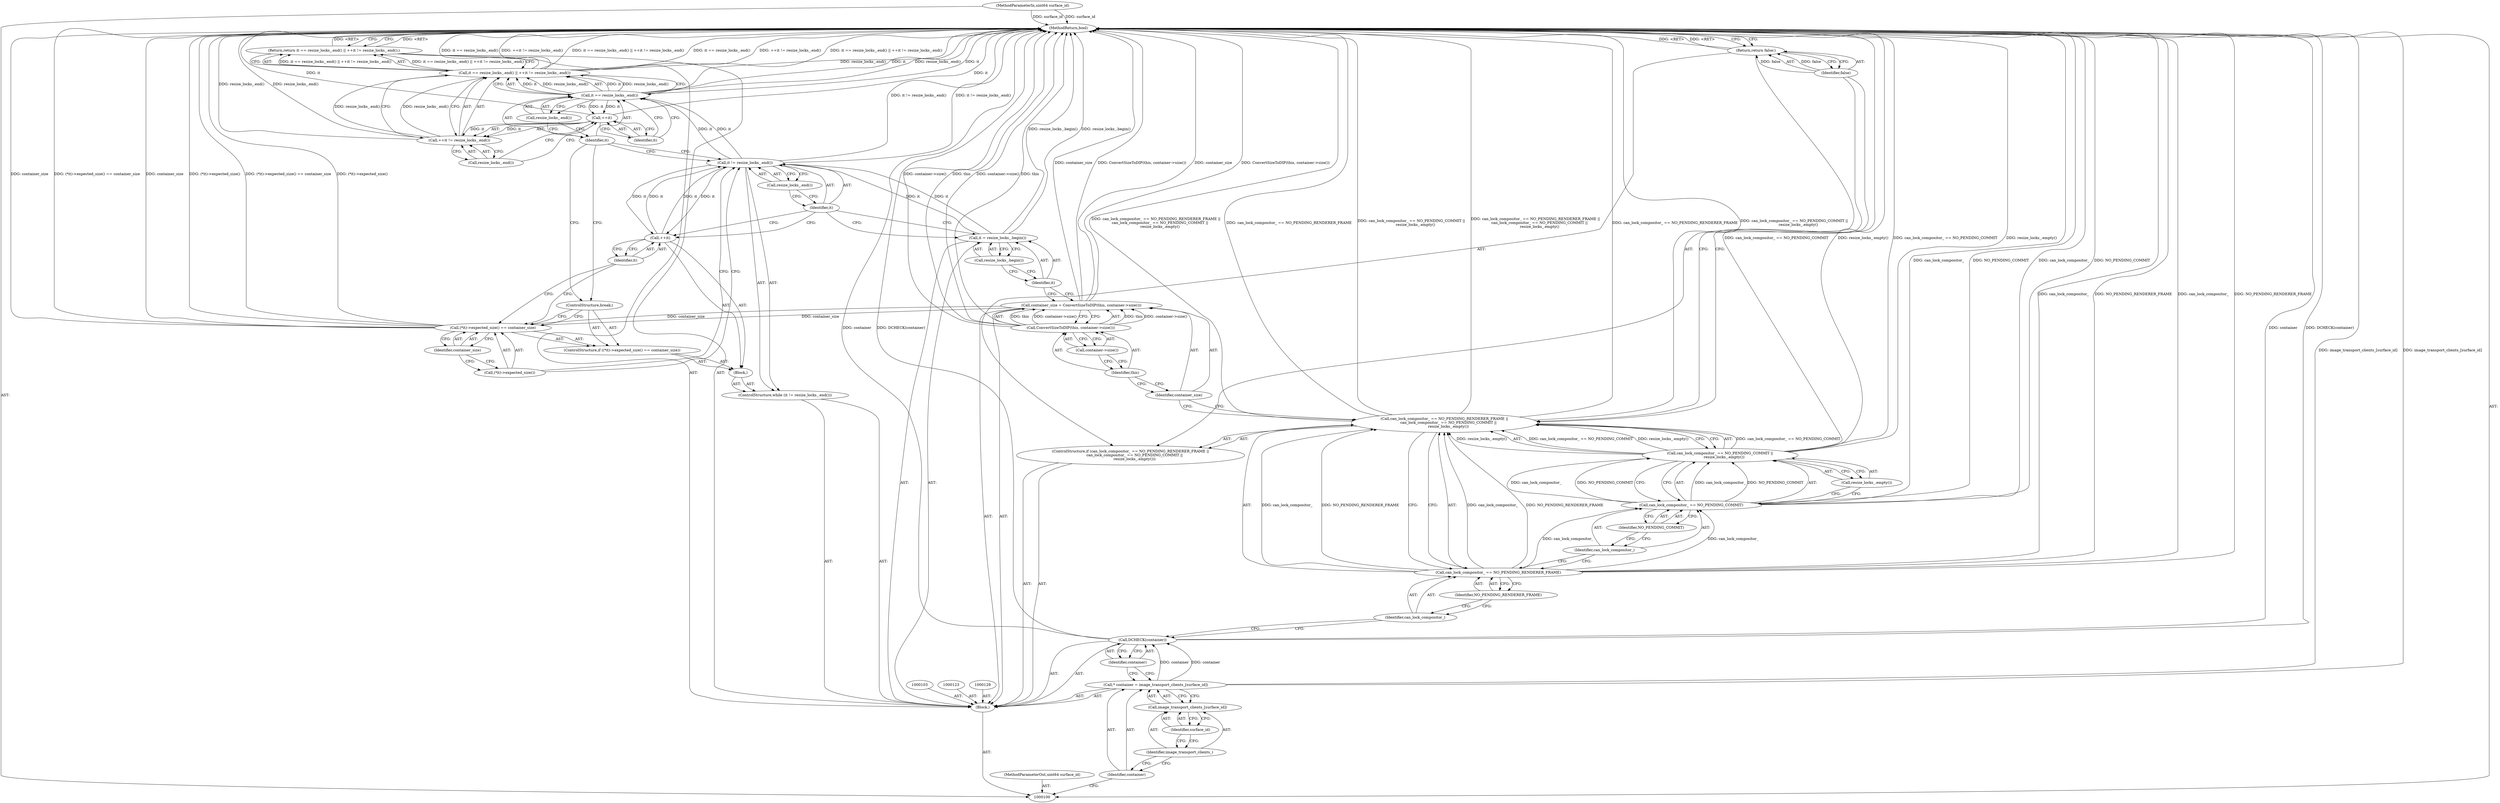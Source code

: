 digraph "1_Chrome_18d67244984a574ba2dd8779faabc0e3e34f4b76_33" {
"1000154" [label="(MethodReturn,bool)"];
"1000101" [label="(MethodParameterIn,uint64 surface_id)"];
"1000216" [label="(MethodParameterOut,uint64 surface_id)"];
"1000102" [label="(Block,)"];
"1000130" [label="(Call,it = resize_locks_.begin())"];
"1000131" [label="(Identifier,it)"];
"1000132" [label="(Call,resize_locks_.begin())"];
"1000134" [label="(Call,it != resize_locks_.end())"];
"1000135" [label="(Identifier,it)"];
"1000136" [label="(Call,resize_locks_.end())"];
"1000133" [label="(ControlStructure,while (it != resize_locks_.end()))"];
"1000137" [label="(Block,)"];
"1000141" [label="(Identifier,container_size)"];
"1000138" [label="(ControlStructure,if ((*it)->expected_size() == container_size))"];
"1000139" [label="(Call,(*it)->expected_size() == container_size)"];
"1000140" [label="(Call,(*it)->expected_size())"];
"1000142" [label="(ControlStructure,break;)"];
"1000143" [label="(Call,++it)"];
"1000144" [label="(Identifier,it)"];
"1000149" [label="(Call,resize_locks_.end())"];
"1000145" [label="(Return,return it == resize_locks_.end() || ++it != resize_locks_.end();)"];
"1000150" [label="(Call,++it != resize_locks_.end())"];
"1000151" [label="(Call,++it)"];
"1000152" [label="(Identifier,it)"];
"1000153" [label="(Call,resize_locks_.end())"];
"1000146" [label="(Call,it == resize_locks_.end() || ++it != resize_locks_.end())"];
"1000147" [label="(Call,it == resize_locks_.end())"];
"1000148" [label="(Identifier,it)"];
"1000104" [label="(Call,* container = image_transport_clients_[surface_id])"];
"1000105" [label="(Identifier,container)"];
"1000106" [label="(Call,image_transport_clients_[surface_id])"];
"1000107" [label="(Identifier,image_transport_clients_)"];
"1000108" [label="(Identifier,surface_id)"];
"1000109" [label="(Call,DCHECK(container))"];
"1000110" [label="(Identifier,container)"];
"1000111" [label="(ControlStructure,if (can_lock_compositor_ == NO_PENDING_RENDERER_FRAME ||\n       can_lock_compositor_ == NO_PENDING_COMMIT ||\n       resize_locks_.empty()))"];
"1000115" [label="(Identifier,NO_PENDING_RENDERER_FRAME)"];
"1000112" [label="(Call,can_lock_compositor_ == NO_PENDING_RENDERER_FRAME ||\n       can_lock_compositor_ == NO_PENDING_COMMIT ||\n       resize_locks_.empty())"];
"1000113" [label="(Call,can_lock_compositor_ == NO_PENDING_RENDERER_FRAME)"];
"1000114" [label="(Identifier,can_lock_compositor_)"];
"1000119" [label="(Identifier,NO_PENDING_COMMIT)"];
"1000116" [label="(Call,can_lock_compositor_ == NO_PENDING_COMMIT ||\n       resize_locks_.empty())"];
"1000117" [label="(Call,can_lock_compositor_ == NO_PENDING_COMMIT)"];
"1000118" [label="(Identifier,can_lock_compositor_)"];
"1000120" [label="(Call,resize_locks_.empty())"];
"1000122" [label="(Identifier,false)"];
"1000121" [label="(Return,return false;)"];
"1000124" [label="(Call,container_size = ConvertSizeToDIP(this, container->size()))"];
"1000125" [label="(Identifier,container_size)"];
"1000126" [label="(Call,ConvertSizeToDIP(this, container->size()))"];
"1000127" [label="(Identifier,this)"];
"1000128" [label="(Call,container->size())"];
"1000154" -> "1000100"  [label="AST: "];
"1000154" -> "1000121"  [label="CFG: "];
"1000154" -> "1000145"  [label="CFG: "];
"1000145" -> "1000154"  [label="DDG: <RET>"];
"1000121" -> "1000154"  [label="DDG: <RET>"];
"1000116" -> "1000154"  [label="DDG: can_lock_compositor_ == NO_PENDING_COMMIT"];
"1000116" -> "1000154"  [label="DDG: resize_locks_.empty()"];
"1000124" -> "1000154"  [label="DDG: container_size"];
"1000124" -> "1000154"  [label="DDG: ConvertSizeToDIP(this, container->size())"];
"1000113" -> "1000154"  [label="DDG: can_lock_compositor_"];
"1000113" -> "1000154"  [label="DDG: NO_PENDING_RENDERER_FRAME"];
"1000134" -> "1000154"  [label="DDG: it != resize_locks_.end()"];
"1000117" -> "1000154"  [label="DDG: can_lock_compositor_"];
"1000117" -> "1000154"  [label="DDG: NO_PENDING_COMMIT"];
"1000112" -> "1000154"  [label="DDG: can_lock_compositor_ == NO_PENDING_RENDERER_FRAME ||\n       can_lock_compositor_ == NO_PENDING_COMMIT ||\n       resize_locks_.empty()"];
"1000112" -> "1000154"  [label="DDG: can_lock_compositor_ == NO_PENDING_RENDERER_FRAME"];
"1000112" -> "1000154"  [label="DDG: can_lock_compositor_ == NO_PENDING_COMMIT ||\n       resize_locks_.empty()"];
"1000146" -> "1000154"  [label="DDG: ++it != resize_locks_.end()"];
"1000146" -> "1000154"  [label="DDG: it == resize_locks_.end() || ++it != resize_locks_.end()"];
"1000146" -> "1000154"  [label="DDG: it == resize_locks_.end()"];
"1000126" -> "1000154"  [label="DDG: container->size()"];
"1000126" -> "1000154"  [label="DDG: this"];
"1000130" -> "1000154"  [label="DDG: resize_locks_.begin()"];
"1000139" -> "1000154"  [label="DDG: container_size"];
"1000139" -> "1000154"  [label="DDG: (*it)->expected_size() == container_size"];
"1000139" -> "1000154"  [label="DDG: (*it)->expected_size()"];
"1000151" -> "1000154"  [label="DDG: it"];
"1000147" -> "1000154"  [label="DDG: resize_locks_.end()"];
"1000147" -> "1000154"  [label="DDG: it"];
"1000150" -> "1000154"  [label="DDG: resize_locks_.end()"];
"1000101" -> "1000154"  [label="DDG: surface_id"];
"1000109" -> "1000154"  [label="DDG: container"];
"1000109" -> "1000154"  [label="DDG: DCHECK(container)"];
"1000104" -> "1000154"  [label="DDG: image_transport_clients_[surface_id]"];
"1000101" -> "1000100"  [label="AST: "];
"1000101" -> "1000154"  [label="DDG: surface_id"];
"1000216" -> "1000100"  [label="AST: "];
"1000102" -> "1000100"  [label="AST: "];
"1000103" -> "1000102"  [label="AST: "];
"1000104" -> "1000102"  [label="AST: "];
"1000109" -> "1000102"  [label="AST: "];
"1000111" -> "1000102"  [label="AST: "];
"1000123" -> "1000102"  [label="AST: "];
"1000124" -> "1000102"  [label="AST: "];
"1000129" -> "1000102"  [label="AST: "];
"1000130" -> "1000102"  [label="AST: "];
"1000133" -> "1000102"  [label="AST: "];
"1000145" -> "1000102"  [label="AST: "];
"1000130" -> "1000102"  [label="AST: "];
"1000130" -> "1000132"  [label="CFG: "];
"1000131" -> "1000130"  [label="AST: "];
"1000132" -> "1000130"  [label="AST: "];
"1000135" -> "1000130"  [label="CFG: "];
"1000130" -> "1000154"  [label="DDG: resize_locks_.begin()"];
"1000130" -> "1000134"  [label="DDG: it"];
"1000131" -> "1000130"  [label="AST: "];
"1000131" -> "1000124"  [label="CFG: "];
"1000132" -> "1000131"  [label="CFG: "];
"1000132" -> "1000130"  [label="AST: "];
"1000132" -> "1000131"  [label="CFG: "];
"1000130" -> "1000132"  [label="CFG: "];
"1000134" -> "1000133"  [label="AST: "];
"1000134" -> "1000136"  [label="CFG: "];
"1000135" -> "1000134"  [label="AST: "];
"1000136" -> "1000134"  [label="AST: "];
"1000140" -> "1000134"  [label="CFG: "];
"1000148" -> "1000134"  [label="CFG: "];
"1000134" -> "1000154"  [label="DDG: it != resize_locks_.end()"];
"1000143" -> "1000134"  [label="DDG: it"];
"1000130" -> "1000134"  [label="DDG: it"];
"1000134" -> "1000143"  [label="DDG: it"];
"1000134" -> "1000147"  [label="DDG: it"];
"1000135" -> "1000134"  [label="AST: "];
"1000135" -> "1000143"  [label="CFG: "];
"1000135" -> "1000130"  [label="CFG: "];
"1000136" -> "1000135"  [label="CFG: "];
"1000136" -> "1000134"  [label="AST: "];
"1000136" -> "1000135"  [label="CFG: "];
"1000134" -> "1000136"  [label="CFG: "];
"1000133" -> "1000102"  [label="AST: "];
"1000134" -> "1000133"  [label="AST: "];
"1000137" -> "1000133"  [label="AST: "];
"1000137" -> "1000133"  [label="AST: "];
"1000138" -> "1000137"  [label="AST: "];
"1000143" -> "1000137"  [label="AST: "];
"1000141" -> "1000139"  [label="AST: "];
"1000141" -> "1000140"  [label="CFG: "];
"1000139" -> "1000141"  [label="CFG: "];
"1000138" -> "1000137"  [label="AST: "];
"1000139" -> "1000138"  [label="AST: "];
"1000142" -> "1000138"  [label="AST: "];
"1000139" -> "1000138"  [label="AST: "];
"1000139" -> "1000141"  [label="CFG: "];
"1000140" -> "1000139"  [label="AST: "];
"1000141" -> "1000139"  [label="AST: "];
"1000142" -> "1000139"  [label="CFG: "];
"1000144" -> "1000139"  [label="CFG: "];
"1000139" -> "1000154"  [label="DDG: container_size"];
"1000139" -> "1000154"  [label="DDG: (*it)->expected_size() == container_size"];
"1000139" -> "1000154"  [label="DDG: (*it)->expected_size()"];
"1000124" -> "1000139"  [label="DDG: container_size"];
"1000140" -> "1000139"  [label="AST: "];
"1000140" -> "1000134"  [label="CFG: "];
"1000141" -> "1000140"  [label="CFG: "];
"1000142" -> "1000138"  [label="AST: "];
"1000142" -> "1000139"  [label="CFG: "];
"1000148" -> "1000142"  [label="CFG: "];
"1000143" -> "1000137"  [label="AST: "];
"1000143" -> "1000144"  [label="CFG: "];
"1000144" -> "1000143"  [label="AST: "];
"1000135" -> "1000143"  [label="CFG: "];
"1000143" -> "1000134"  [label="DDG: it"];
"1000134" -> "1000143"  [label="DDG: it"];
"1000144" -> "1000143"  [label="AST: "];
"1000144" -> "1000139"  [label="CFG: "];
"1000143" -> "1000144"  [label="CFG: "];
"1000149" -> "1000147"  [label="AST: "];
"1000149" -> "1000148"  [label="CFG: "];
"1000147" -> "1000149"  [label="CFG: "];
"1000145" -> "1000102"  [label="AST: "];
"1000145" -> "1000146"  [label="CFG: "];
"1000146" -> "1000145"  [label="AST: "];
"1000154" -> "1000145"  [label="CFG: "];
"1000145" -> "1000154"  [label="DDG: <RET>"];
"1000146" -> "1000145"  [label="DDG: it == resize_locks_.end() || ++it != resize_locks_.end()"];
"1000150" -> "1000146"  [label="AST: "];
"1000150" -> "1000153"  [label="CFG: "];
"1000151" -> "1000150"  [label="AST: "];
"1000153" -> "1000150"  [label="AST: "];
"1000146" -> "1000150"  [label="CFG: "];
"1000150" -> "1000154"  [label="DDG: resize_locks_.end()"];
"1000150" -> "1000146"  [label="DDG: resize_locks_.end()"];
"1000151" -> "1000150"  [label="DDG: it"];
"1000151" -> "1000150"  [label="AST: "];
"1000151" -> "1000152"  [label="CFG: "];
"1000152" -> "1000151"  [label="AST: "];
"1000153" -> "1000151"  [label="CFG: "];
"1000151" -> "1000154"  [label="DDG: it"];
"1000151" -> "1000150"  [label="DDG: it"];
"1000147" -> "1000151"  [label="DDG: it"];
"1000152" -> "1000151"  [label="AST: "];
"1000152" -> "1000147"  [label="CFG: "];
"1000151" -> "1000152"  [label="CFG: "];
"1000153" -> "1000150"  [label="AST: "];
"1000153" -> "1000151"  [label="CFG: "];
"1000150" -> "1000153"  [label="CFG: "];
"1000146" -> "1000145"  [label="AST: "];
"1000146" -> "1000147"  [label="CFG: "];
"1000146" -> "1000150"  [label="CFG: "];
"1000147" -> "1000146"  [label="AST: "];
"1000150" -> "1000146"  [label="AST: "];
"1000145" -> "1000146"  [label="CFG: "];
"1000146" -> "1000154"  [label="DDG: ++it != resize_locks_.end()"];
"1000146" -> "1000154"  [label="DDG: it == resize_locks_.end() || ++it != resize_locks_.end()"];
"1000146" -> "1000154"  [label="DDG: it == resize_locks_.end()"];
"1000146" -> "1000145"  [label="DDG: it == resize_locks_.end() || ++it != resize_locks_.end()"];
"1000147" -> "1000146"  [label="DDG: it"];
"1000147" -> "1000146"  [label="DDG: resize_locks_.end()"];
"1000150" -> "1000146"  [label="DDG: resize_locks_.end()"];
"1000147" -> "1000146"  [label="AST: "];
"1000147" -> "1000149"  [label="CFG: "];
"1000148" -> "1000147"  [label="AST: "];
"1000149" -> "1000147"  [label="AST: "];
"1000152" -> "1000147"  [label="CFG: "];
"1000146" -> "1000147"  [label="CFG: "];
"1000147" -> "1000154"  [label="DDG: resize_locks_.end()"];
"1000147" -> "1000154"  [label="DDG: it"];
"1000147" -> "1000146"  [label="DDG: it"];
"1000147" -> "1000146"  [label="DDG: resize_locks_.end()"];
"1000134" -> "1000147"  [label="DDG: it"];
"1000147" -> "1000151"  [label="DDG: it"];
"1000148" -> "1000147"  [label="AST: "];
"1000148" -> "1000134"  [label="CFG: "];
"1000148" -> "1000142"  [label="CFG: "];
"1000149" -> "1000148"  [label="CFG: "];
"1000104" -> "1000102"  [label="AST: "];
"1000104" -> "1000106"  [label="CFG: "];
"1000105" -> "1000104"  [label="AST: "];
"1000106" -> "1000104"  [label="AST: "];
"1000110" -> "1000104"  [label="CFG: "];
"1000104" -> "1000154"  [label="DDG: image_transport_clients_[surface_id]"];
"1000104" -> "1000109"  [label="DDG: container"];
"1000105" -> "1000104"  [label="AST: "];
"1000105" -> "1000100"  [label="CFG: "];
"1000107" -> "1000105"  [label="CFG: "];
"1000106" -> "1000104"  [label="AST: "];
"1000106" -> "1000108"  [label="CFG: "];
"1000107" -> "1000106"  [label="AST: "];
"1000108" -> "1000106"  [label="AST: "];
"1000104" -> "1000106"  [label="CFG: "];
"1000107" -> "1000106"  [label="AST: "];
"1000107" -> "1000105"  [label="CFG: "];
"1000108" -> "1000107"  [label="CFG: "];
"1000108" -> "1000106"  [label="AST: "];
"1000108" -> "1000107"  [label="CFG: "];
"1000106" -> "1000108"  [label="CFG: "];
"1000109" -> "1000102"  [label="AST: "];
"1000109" -> "1000110"  [label="CFG: "];
"1000110" -> "1000109"  [label="AST: "];
"1000114" -> "1000109"  [label="CFG: "];
"1000109" -> "1000154"  [label="DDG: container"];
"1000109" -> "1000154"  [label="DDG: DCHECK(container)"];
"1000104" -> "1000109"  [label="DDG: container"];
"1000110" -> "1000109"  [label="AST: "];
"1000110" -> "1000104"  [label="CFG: "];
"1000109" -> "1000110"  [label="CFG: "];
"1000111" -> "1000102"  [label="AST: "];
"1000112" -> "1000111"  [label="AST: "];
"1000121" -> "1000111"  [label="AST: "];
"1000115" -> "1000113"  [label="AST: "];
"1000115" -> "1000114"  [label="CFG: "];
"1000113" -> "1000115"  [label="CFG: "];
"1000112" -> "1000111"  [label="AST: "];
"1000112" -> "1000113"  [label="CFG: "];
"1000112" -> "1000116"  [label="CFG: "];
"1000113" -> "1000112"  [label="AST: "];
"1000116" -> "1000112"  [label="AST: "];
"1000122" -> "1000112"  [label="CFG: "];
"1000125" -> "1000112"  [label="CFG: "];
"1000112" -> "1000154"  [label="DDG: can_lock_compositor_ == NO_PENDING_RENDERER_FRAME ||\n       can_lock_compositor_ == NO_PENDING_COMMIT ||\n       resize_locks_.empty()"];
"1000112" -> "1000154"  [label="DDG: can_lock_compositor_ == NO_PENDING_RENDERER_FRAME"];
"1000112" -> "1000154"  [label="DDG: can_lock_compositor_ == NO_PENDING_COMMIT ||\n       resize_locks_.empty()"];
"1000113" -> "1000112"  [label="DDG: can_lock_compositor_"];
"1000113" -> "1000112"  [label="DDG: NO_PENDING_RENDERER_FRAME"];
"1000116" -> "1000112"  [label="DDG: can_lock_compositor_ == NO_PENDING_COMMIT"];
"1000116" -> "1000112"  [label="DDG: resize_locks_.empty()"];
"1000113" -> "1000112"  [label="AST: "];
"1000113" -> "1000115"  [label="CFG: "];
"1000114" -> "1000113"  [label="AST: "];
"1000115" -> "1000113"  [label="AST: "];
"1000118" -> "1000113"  [label="CFG: "];
"1000112" -> "1000113"  [label="CFG: "];
"1000113" -> "1000154"  [label="DDG: can_lock_compositor_"];
"1000113" -> "1000154"  [label="DDG: NO_PENDING_RENDERER_FRAME"];
"1000113" -> "1000112"  [label="DDG: can_lock_compositor_"];
"1000113" -> "1000112"  [label="DDG: NO_PENDING_RENDERER_FRAME"];
"1000113" -> "1000117"  [label="DDG: can_lock_compositor_"];
"1000114" -> "1000113"  [label="AST: "];
"1000114" -> "1000109"  [label="CFG: "];
"1000115" -> "1000114"  [label="CFG: "];
"1000119" -> "1000117"  [label="AST: "];
"1000119" -> "1000118"  [label="CFG: "];
"1000117" -> "1000119"  [label="CFG: "];
"1000116" -> "1000112"  [label="AST: "];
"1000116" -> "1000117"  [label="CFG: "];
"1000116" -> "1000120"  [label="CFG: "];
"1000117" -> "1000116"  [label="AST: "];
"1000120" -> "1000116"  [label="AST: "];
"1000112" -> "1000116"  [label="CFG: "];
"1000116" -> "1000154"  [label="DDG: can_lock_compositor_ == NO_PENDING_COMMIT"];
"1000116" -> "1000154"  [label="DDG: resize_locks_.empty()"];
"1000116" -> "1000112"  [label="DDG: can_lock_compositor_ == NO_PENDING_COMMIT"];
"1000116" -> "1000112"  [label="DDG: resize_locks_.empty()"];
"1000117" -> "1000116"  [label="DDG: can_lock_compositor_"];
"1000117" -> "1000116"  [label="DDG: NO_PENDING_COMMIT"];
"1000117" -> "1000116"  [label="AST: "];
"1000117" -> "1000119"  [label="CFG: "];
"1000118" -> "1000117"  [label="AST: "];
"1000119" -> "1000117"  [label="AST: "];
"1000120" -> "1000117"  [label="CFG: "];
"1000116" -> "1000117"  [label="CFG: "];
"1000117" -> "1000154"  [label="DDG: can_lock_compositor_"];
"1000117" -> "1000154"  [label="DDG: NO_PENDING_COMMIT"];
"1000117" -> "1000116"  [label="DDG: can_lock_compositor_"];
"1000117" -> "1000116"  [label="DDG: NO_PENDING_COMMIT"];
"1000113" -> "1000117"  [label="DDG: can_lock_compositor_"];
"1000118" -> "1000117"  [label="AST: "];
"1000118" -> "1000113"  [label="CFG: "];
"1000119" -> "1000118"  [label="CFG: "];
"1000120" -> "1000116"  [label="AST: "];
"1000120" -> "1000117"  [label="CFG: "];
"1000116" -> "1000120"  [label="CFG: "];
"1000122" -> "1000121"  [label="AST: "];
"1000122" -> "1000112"  [label="CFG: "];
"1000121" -> "1000122"  [label="CFG: "];
"1000122" -> "1000121"  [label="DDG: false"];
"1000121" -> "1000111"  [label="AST: "];
"1000121" -> "1000122"  [label="CFG: "];
"1000122" -> "1000121"  [label="AST: "];
"1000154" -> "1000121"  [label="CFG: "];
"1000121" -> "1000154"  [label="DDG: <RET>"];
"1000122" -> "1000121"  [label="DDG: false"];
"1000124" -> "1000102"  [label="AST: "];
"1000124" -> "1000126"  [label="CFG: "];
"1000125" -> "1000124"  [label="AST: "];
"1000126" -> "1000124"  [label="AST: "];
"1000131" -> "1000124"  [label="CFG: "];
"1000124" -> "1000154"  [label="DDG: container_size"];
"1000124" -> "1000154"  [label="DDG: ConvertSizeToDIP(this, container->size())"];
"1000126" -> "1000124"  [label="DDG: this"];
"1000126" -> "1000124"  [label="DDG: container->size()"];
"1000124" -> "1000139"  [label="DDG: container_size"];
"1000125" -> "1000124"  [label="AST: "];
"1000125" -> "1000112"  [label="CFG: "];
"1000127" -> "1000125"  [label="CFG: "];
"1000126" -> "1000124"  [label="AST: "];
"1000126" -> "1000128"  [label="CFG: "];
"1000127" -> "1000126"  [label="AST: "];
"1000128" -> "1000126"  [label="AST: "];
"1000124" -> "1000126"  [label="CFG: "];
"1000126" -> "1000154"  [label="DDG: container->size()"];
"1000126" -> "1000154"  [label="DDG: this"];
"1000126" -> "1000124"  [label="DDG: this"];
"1000126" -> "1000124"  [label="DDG: container->size()"];
"1000127" -> "1000126"  [label="AST: "];
"1000127" -> "1000125"  [label="CFG: "];
"1000128" -> "1000127"  [label="CFG: "];
"1000128" -> "1000126"  [label="AST: "];
"1000128" -> "1000127"  [label="CFG: "];
"1000126" -> "1000128"  [label="CFG: "];
}

